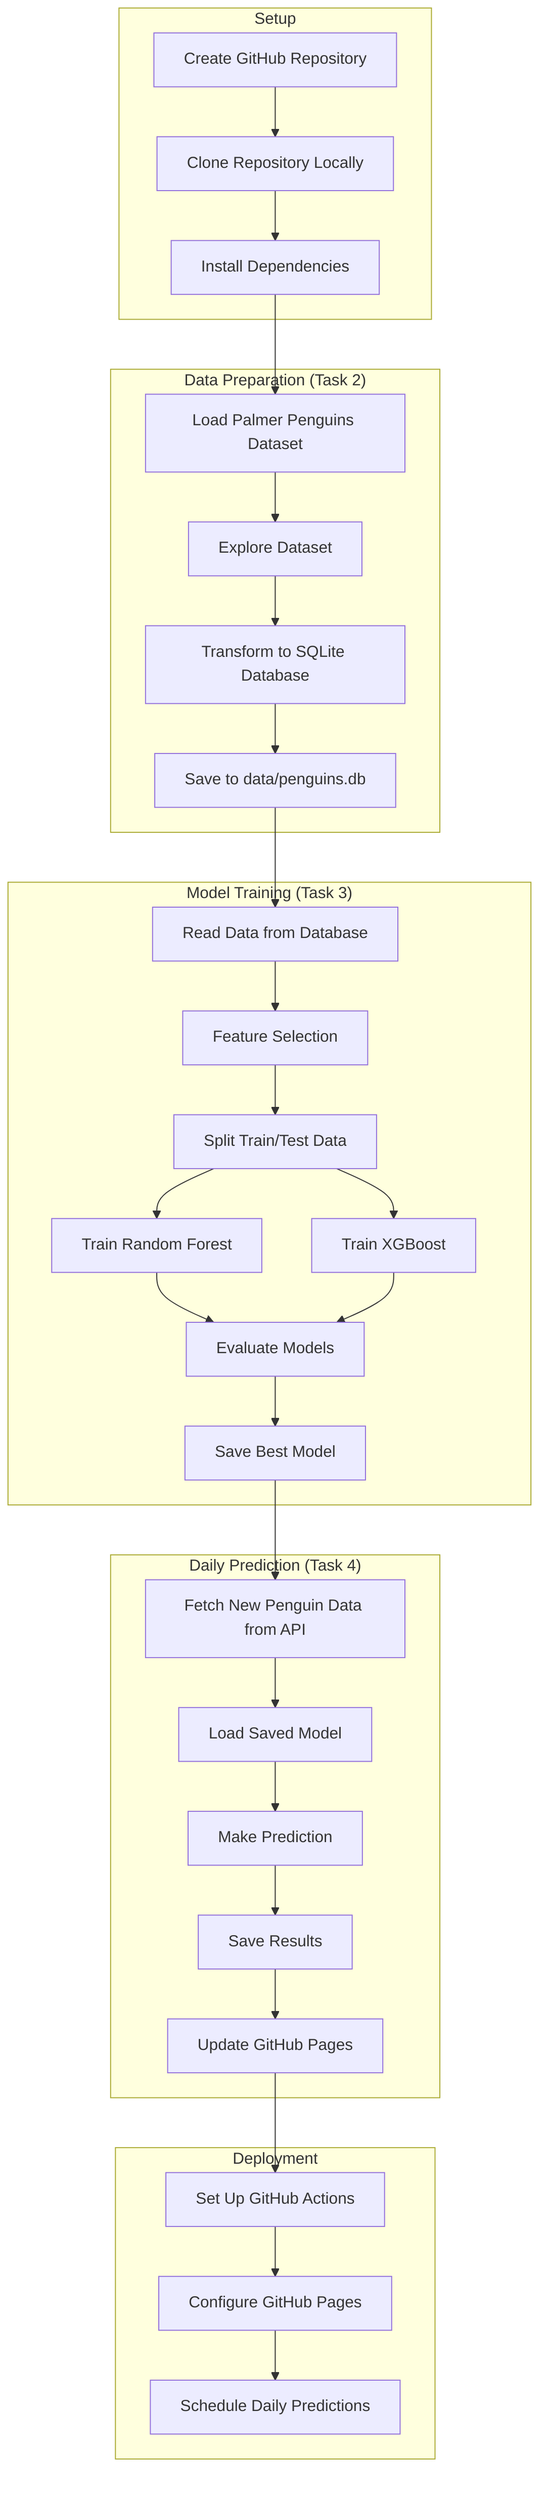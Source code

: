 flowchart TD
    subgraph Setup
        A[Create GitHub Repository] --> B[Clone Repository Locally]
        B --> C[Install Dependencies]
    end
    
    subgraph DataPreparation["Data Preparation (Task 2)"]
        D[Load Palmer Penguins Dataset] --> E[Explore Dataset]
        E --> F[Transform to SQLite Database]
        F --> G[Save to data/penguins.db]
    end
    
    subgraph ModelTraining["Model Training (Task 3)"]
        H[Read Data from Database] --> I[Feature Selection]
        I --> J[Split Train/Test Data]
        J --> K[Train Random Forest]
        J --> L[Train XGBoost]
        K --> M[Evaluate Models]
        L --> M
        M --> N[Save Best Model]
    end
    
    subgraph DailyPrediction["Daily Prediction (Task 4)"]
        O[Fetch New Penguin Data from API] --> P[Load Saved Model]
        P --> Q[Make Prediction]
        Q --> R[Save Results]
        R --> S[Update GitHub Pages]
    end
    
    subgraph Deployment
        T[Set Up GitHub Actions] --> U[Configure GitHub Pages]
        U --> V[Schedule Daily Predictions]
    end
    
    C --> D
    G --> H
    N --> O
    S --> T